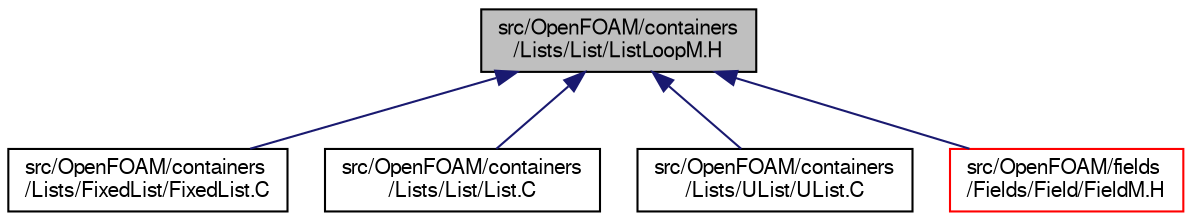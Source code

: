 digraph "src/OpenFOAM/containers/Lists/List/ListLoopM.H"
{
  bgcolor="transparent";
  edge [fontname="FreeSans",fontsize="10",labelfontname="FreeSans",labelfontsize="10"];
  node [fontname="FreeSans",fontsize="10",shape=record];
  Node1 [label="src/OpenFOAM/containers\l/Lists/List/ListLoopM.H",height=0.2,width=0.4,color="black", fillcolor="grey75", style="filled" fontcolor="black"];
  Node1 -> Node2 [dir="back",color="midnightblue",fontsize="10",style="solid",fontname="FreeSans"];
  Node2 [label="src/OpenFOAM/containers\l/Lists/FixedList/FixedList.C",height=0.2,width=0.4,color="black",URL="$a07170.html"];
  Node1 -> Node3 [dir="back",color="midnightblue",fontsize="10",style="solid",fontname="FreeSans"];
  Node3 [label="src/OpenFOAM/containers\l/Lists/List/List.C",height=0.2,width=0.4,color="black",URL="$a07178.html"];
  Node1 -> Node4 [dir="back",color="midnightblue",fontsize="10",style="solid",fontname="FreeSans"];
  Node4 [label="src/OpenFOAM/containers\l/Lists/UList/UList.C",height=0.2,width=0.4,color="black",URL="$a07209.html"];
  Node1 -> Node5 [dir="back",color="midnightblue",fontsize="10",style="solid",fontname="FreeSans"];
  Node5 [label="src/OpenFOAM/fields\l/Fields/Field/FieldM.H",height=0.2,width=0.4,color="red",URL="$a07486.html",tooltip="High performance macro functions for Field&lt;Type&gt; algebra. These expand using either array element acc..."];
}
